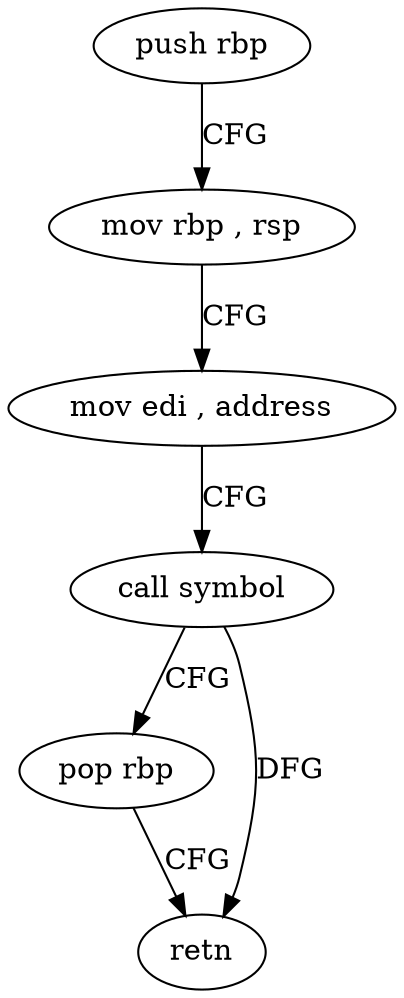 digraph "func" {
"4225088" [label = "push rbp" ]
"4225089" [label = "mov rbp , rsp" ]
"4225092" [label = "mov edi , address" ]
"4225097" [label = "call symbol" ]
"4225102" [label = "pop rbp" ]
"4225103" [label = "retn" ]
"4225088" -> "4225089" [ label = "CFG" ]
"4225089" -> "4225092" [ label = "CFG" ]
"4225092" -> "4225097" [ label = "CFG" ]
"4225097" -> "4225102" [ label = "CFG" ]
"4225097" -> "4225103" [ label = "DFG" ]
"4225102" -> "4225103" [ label = "CFG" ]
}
